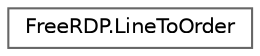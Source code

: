 digraph "Graphical Class Hierarchy"
{
 // LATEX_PDF_SIZE
  bgcolor="transparent";
  edge [fontname=Helvetica,fontsize=10,labelfontname=Helvetica,labelfontsize=10];
  node [fontname=Helvetica,fontsize=10,shape=box,height=0.2,width=0.4];
  rankdir="LR";
  Node0 [id="Node000000",label="FreeRDP.LineToOrder",height=0.2,width=0.4,color="grey40", fillcolor="white", style="filled",URL="$struct_free_r_d_p_1_1_line_to_order.html",tooltip=" "];
}
